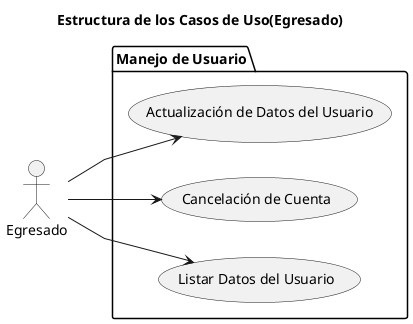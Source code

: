@startuml Diagrama_CdU


title Estructura de los Casos de Uso(Egresado)

skinparam {
    NoteBackgroundColor #whiteSmoke
    NoteBorderColor #green
    linetype polyline
}

left to right direction

actor Egresado

folder "Manejo de Usuario" as cuentas {
    Egresado --> (Actualización de Datos del Usuario)
    Egresado --> (Cancelación de Cuenta)
    Egresado --> (Listar Datos del Usuario)
}


@enduml